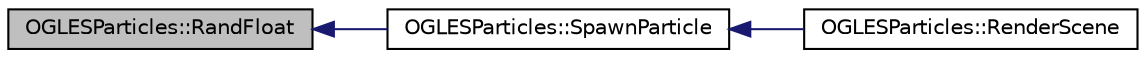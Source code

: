 digraph "OGLESParticles::RandFloat"
{
  edge [fontname="Helvetica",fontsize="10",labelfontname="Helvetica",labelfontsize="10"];
  node [fontname="Helvetica",fontsize="10",shape=record];
  rankdir="LR";
  Node1 [label="OGLESParticles::RandFloat",height=0.2,width=0.4,color="black", fillcolor="grey75", style="filled", fontcolor="black"];
  Node1 -> Node2 [dir="back",color="midnightblue",fontsize="10",style="solid",fontname="Helvetica"];
  Node2 [label="OGLESParticles::SpawnParticle",height=0.2,width=0.4,color="black", fillcolor="white", style="filled",URL="$class_o_g_l_e_s_particles.html#aa35481641deea4ab08bbff056d6d56c1"];
  Node2 -> Node3 [dir="back",color="midnightblue",fontsize="10",style="solid",fontname="Helvetica"];
  Node3 [label="OGLESParticles::RenderScene",height=0.2,width=0.4,color="black", fillcolor="white", style="filled",URL="$class_o_g_l_e_s_particles.html#a0d6d20125a88c7534afdf8a1218b5079"];
}
